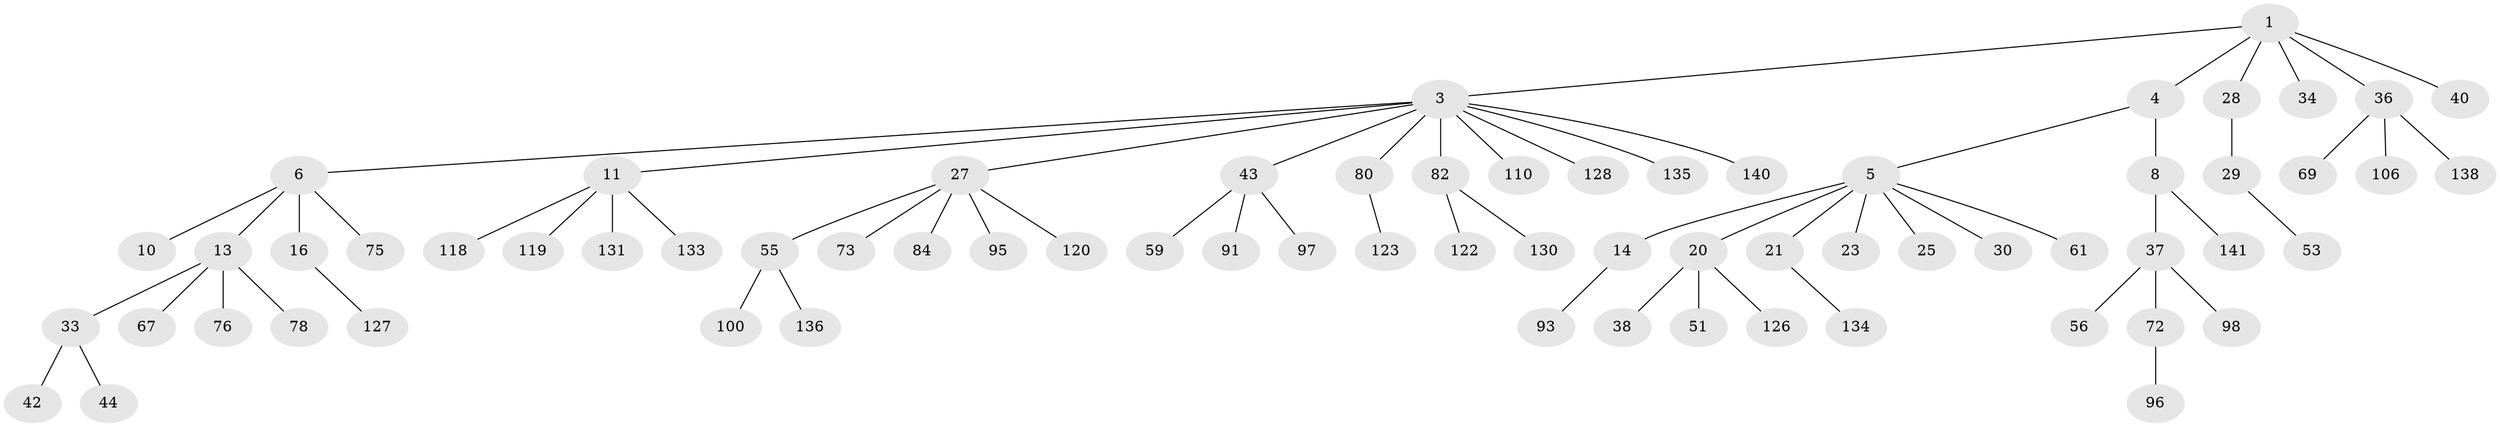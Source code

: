 // original degree distribution, {3: 0.14184397163120568, 5: 0.0425531914893617, 7: 0.0070921985815602835, 4: 0.06382978723404255, 2: 0.24822695035460993, 1: 0.48936170212765956, 8: 0.0070921985815602835}
// Generated by graph-tools (version 1.1) at 2025/15/03/09/25 04:15:38]
// undirected, 70 vertices, 69 edges
graph export_dot {
graph [start="1"]
  node [color=gray90,style=filled];
  1 [super="+2"];
  3 [super="+17+94+86"];
  4 [super="+41+117"];
  5 [super="+15+9+7"];
  6;
  8 [super="+19"];
  10;
  11 [super="+49+111+64+58+12+18"];
  13 [super="+26+24"];
  14;
  16 [super="+65"];
  20 [super="+77"];
  21 [super="+35+113"];
  23;
  25;
  27 [super="+32+101"];
  28 [super="+70"];
  29;
  30;
  33;
  34 [super="+46"];
  36 [super="+48+52+62"];
  37;
  38;
  40 [super="+50"];
  42;
  43 [super="+47"];
  44;
  51;
  53;
  55 [super="+68"];
  56;
  59;
  61 [super="+79+109"];
  67;
  69;
  72;
  73 [super="+107"];
  75 [super="+99"];
  76;
  78;
  80 [super="+112+90+83"];
  82 [super="+129"];
  84 [super="+139"];
  91;
  93;
  95 [super="+132"];
  96;
  97;
  98 [super="+121"];
  100;
  106;
  110;
  118;
  119;
  120;
  122;
  123;
  126;
  127;
  128;
  130;
  131;
  133;
  134;
  135;
  136;
  138;
  140;
  141;
  1 -- 3;
  1 -- 40;
  1 -- 34;
  1 -- 4;
  1 -- 36;
  1 -- 28;
  3 -- 6;
  3 -- 11;
  3 -- 43;
  3 -- 128;
  3 -- 80;
  3 -- 82;
  3 -- 27;
  3 -- 140;
  3 -- 110;
  3 -- 135;
  4 -- 5;
  4 -- 8;
  5 -- 21;
  5 -- 20;
  5 -- 23;
  5 -- 30;
  5 -- 25;
  5 -- 61;
  5 -- 14;
  6 -- 10;
  6 -- 13;
  6 -- 16;
  6 -- 75;
  8 -- 37;
  8 -- 141;
  11 -- 118;
  11 -- 119;
  11 -- 131;
  11 -- 133;
  13 -- 33;
  13 -- 76;
  13 -- 67;
  13 -- 78;
  14 -- 93;
  16 -- 127;
  20 -- 38;
  20 -- 51;
  20 -- 126;
  21 -- 134;
  27 -- 84;
  27 -- 55;
  27 -- 120;
  27 -- 73;
  27 -- 95;
  28 -- 29;
  29 -- 53;
  33 -- 42;
  33 -- 44;
  36 -- 69;
  36 -- 106;
  36 -- 138;
  37 -- 56;
  37 -- 72;
  37 -- 98;
  43 -- 91;
  43 -- 97;
  43 -- 59;
  55 -- 136;
  55 -- 100;
  72 -- 96;
  80 -- 123;
  82 -- 122;
  82 -- 130;
}
